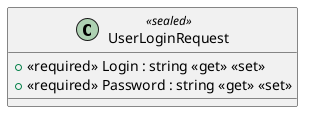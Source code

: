 @startuml
class UserLoginRequest <<sealed>> {
    + <<required>> Login : string <<get>> <<set>>
    + <<required>> Password : string <<get>> <<set>>
}
@enduml
